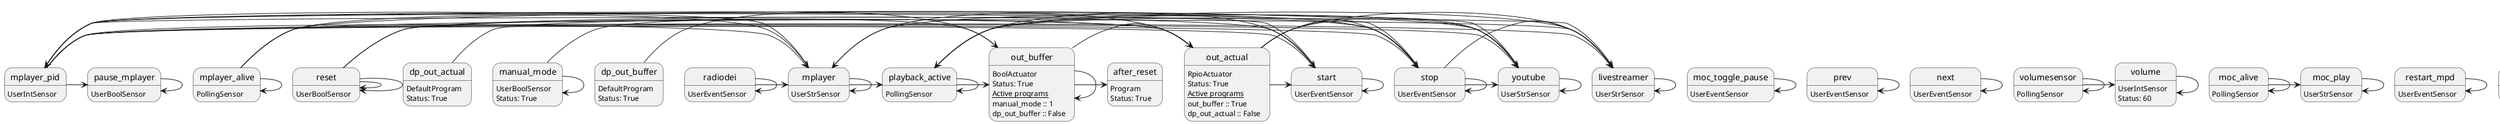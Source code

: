 @startuml
mplayer: UserStrSensor
mplayer_pid -> mplayer
mplayer -> mplayer
out_actual -> mplayer
mplayer -> mplayer_pid
mplayer -> playback_active
moc_toggle_pause: UserEventSensor
moc_toggle_pause -> moc_toggle_pause
mplayer_alive: PollingSensor
mplayer_alive -> mplayer_alive
mplayer_alive -> youtube
mplayer_alive -> mplayer
mplayer_alive -> livestreamer
start: UserEventSensor
mplayer_pid -> start
start -> start
out_actual -> start
start -> mplayer_pid
start -> playback_active
manual_mode: UserBoolSensor
manual_mode: Status: True
manual_mode -> manual_mode
manual_mode -> out_buffer
prev: UserEventSensor
prev -> prev
playback_active: PollingSensor
playback_active -> playback_active
playback_active -> out_buffer
next: UserEventSensor
next -> next
mplayer_pid: UserIntSensor
volumesensor: PollingSensor
volumesensor -> volumesensor
volumesensor -> volume
volume: UserIntSensor
volume: Status: 60
volume -> volume
after_reset: Program
after_reset: Status: True
out_buffer -> after_reset
dp_out_actual: DefaultProgram
dp_out_actual: Status: True
dp_out_actual -> out_actual
out_actual: RpioActuator
out_actual: Status: True
out_actual: <u>Active programs</u>
out_actual: out_buffer :: True
out_actual: dp_out_actual :: False
fsc: FileChangeSensor
stop: UserEventSensor
mplayer_pid -> stop
out_actual -> stop
stop -> stop
stop -> youtube
stop -> mplayer_pid
stop -> mplayer
stop -> livestreamer
stop -> playback_active
youtube: UserStrSensor
youtube -> youtube
mplayer_pid -> youtube
out_actual -> youtube
youtube -> mplayer_pid
youtube -> playback_active
radiodei: UserEventSensor
radiodei -> radiodei
radiodei -> mplayer
livestreamer: UserStrSensor
livestreamer -> livestreamer
mplayer_pid -> livestreamer
out_actual -> livestreamer
livestreamer -> mplayer_pid
livestreamer -> playback_active
out_buffer: BoolActuator
out_buffer: Status: True
out_buffer: <u>Active programs</u>
out_buffer: manual_mode :: 1
out_buffer: dp_out_buffer :: False
out_buffer -> out_buffer
out_buffer -> out_actual
moc_alive: PollingSensor
moc_alive -> moc_alive
moc_alive -> moc_play
restart_mpd: UserEventSensor
restart_mpd -> restart_mpd
dp_out_buffer: DefaultProgram
dp_out_buffer: Status: True
dp_out_buffer -> out_buffer
moc_play: UserStrSensor
moc_play -> moc_play
raspi1_alive: PollingSensor
raspi1_alive -> raspi1_alive
reset: UserBoolSensor
reset -> reset
reset -> reset
reset -> out_actual
reset -> start
current: PollingSensor
pause_mplayer: UserBoolSensor
mplayer_pid -> pause_mplayer
pause_mplayer -> pause_mplayer
@enduml